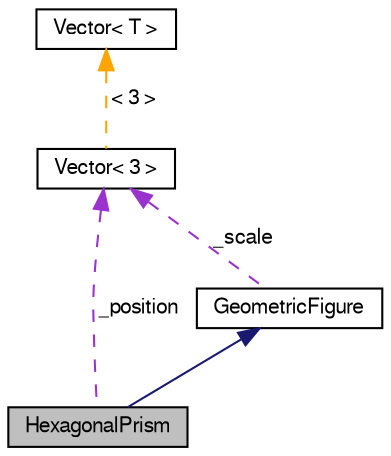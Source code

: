 digraph "HexagonalPrism"
{
 // LATEX_PDF_SIZE
  edge [fontname="FreeSans",fontsize="10",labelfontname="FreeSans",labelfontsize="10"];
  node [fontname="FreeSans",fontsize="10",shape=record];
  Node1 [label="HexagonalPrism",height=0.2,width=0.4,color="black", fillcolor="grey75", style="filled", fontcolor="black",tooltip="Klasa pochodna klasy figury geometrycznej definiująca graniastosłup sześciokątny."];
  Node2 -> Node1 [dir="back",color="midnightblue",fontsize="10",style="solid",fontname="FreeSans"];
  Node2 [label="GeometricFigure",height=0.2,width=0.4,color="black", fillcolor="white", style="filled",URL="$a00076.html",tooltip="Klasa Bazowa opisujaca figure geometryczna."];
  Node3 -> Node2 [dir="back",color="darkorchid3",fontsize="10",style="dashed",label=" _scale" ,fontname="FreeSans"];
  Node3 [label="Vector\< 3 \>",height=0.2,width=0.4,color="black", fillcolor="white", style="filled",URL="$a00096.html",tooltip=" "];
  Node4 -> Node3 [dir="back",color="orange",fontsize="10",style="dashed",label=" \< 3 \>" ,fontname="FreeSans"];
  Node4 [label="Vector\< T \>",height=0.2,width=0.4,color="black", fillcolor="white", style="filled",URL="$a00096.html",tooltip="Klasa Vector opisuje wektor roznowymiarowy bedacy tablica liczb double o wielkosci T,..."];
  Node3 -> Node1 [dir="back",color="darkorchid3",fontsize="10",style="dashed",label=" _position" ,fontname="FreeSans"];
}
